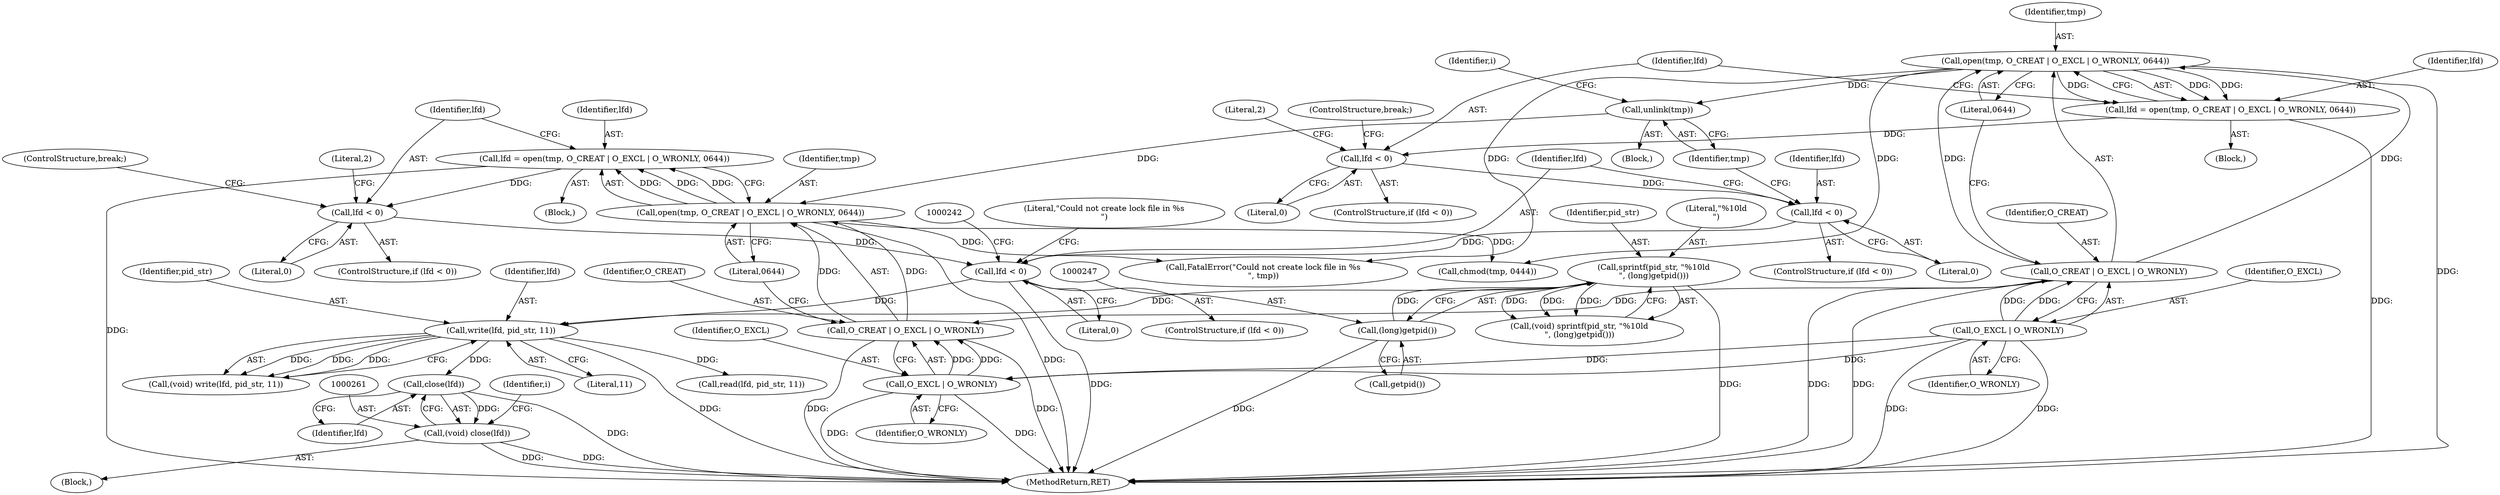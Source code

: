 digraph "0_xserver_6ba44b91e37622ef8c146d8f2ac92d708a18ed34@API" {
"1000262" [label="(Call,close(lfd))"];
"1000251" [label="(Call,write(lfd, pid_str, 11))"];
"1000235" [label="(Call,lfd < 0)"];
"1000224" [label="(Call,lfd < 0)"];
"1000213" [label="(Call,lfd = open(tmp, O_CREAT | O_EXCL | O_WRONLY, 0644))"];
"1000215" [label="(Call,open(tmp, O_CREAT | O_EXCL | O_WRONLY, 0644))"];
"1000204" [label="(Call,unlink(tmp))"];
"1000180" [label="(Call,open(tmp, O_CREAT | O_EXCL | O_WRONLY, 0644))"];
"1000182" [label="(Call,O_CREAT | O_EXCL | O_WRONLY)"];
"1000184" [label="(Call,O_EXCL | O_WRONLY)"];
"1000217" [label="(Call,O_CREAT | O_EXCL | O_WRONLY)"];
"1000219" [label="(Call,O_EXCL | O_WRONLY)"];
"1000200" [label="(Call,lfd < 0)"];
"1000189" [label="(Call,lfd < 0)"];
"1000178" [label="(Call,lfd = open(tmp, O_CREAT | O_EXCL | O_WRONLY, 0644))"];
"1000243" [label="(Call,sprintf(pid_str, \"%10ld\n\", (long)getpid()))"];
"1000246" [label="(Call,(long)getpid())"];
"1000260" [label="(Call,(void) close(lfd))"];
"1000205" [label="(Identifier,tmp)"];
"1000220" [label="(Identifier,O_EXCL)"];
"1000201" [label="(Identifier,lfd)"];
"1000189" [label="(Call,lfd < 0)"];
"1000260" [label="(Call,(void) close(lfd))"];
"1000228" [label="(Literal,2)"];
"1000195" [label="(ControlStructure,break;)"];
"1000246" [label="(Call,(long)getpid())"];
"1000254" [label="(Literal,11)"];
"1000190" [label="(Identifier,lfd)"];
"1000265" [label="(Identifier,i)"];
"1000316" [label="(Call,read(lfd, pid_str, 11))"];
"1000217" [label="(Call,O_CREAT | O_EXCL | O_WRONLY)"];
"1000234" [label="(ControlStructure,if (lfd < 0))"];
"1000185" [label="(Identifier,O_EXCL)"];
"1000245" [label="(Literal,\"%10ld\n\")"];
"1000193" [label="(Literal,2)"];
"1000175" [label="(Block,)"];
"1000182" [label="(Call,O_CREAT | O_EXCL | O_WRONLY)"];
"1000249" [label="(Call,(void) write(lfd, pid_str, 11))"];
"1000253" [label="(Identifier,pid_str)"];
"1000203" [label="(Block,)"];
"1000236" [label="(Identifier,lfd)"];
"1000216" [label="(Identifier,tmp)"];
"1000179" [label="(Identifier,lfd)"];
"1000224" [label="(Call,lfd < 0)"];
"1000226" [label="(Literal,0)"];
"1000218" [label="(Identifier,O_CREAT)"];
"1000237" [label="(Literal,0)"];
"1000225" [label="(Identifier,lfd)"];
"1000202" [label="(Literal,0)"];
"1000239" [label="(Literal,\"Could not create lock file in %s\n\")"];
"1000257" [label="(Call,chmod(tmp, 0444))"];
"1000241" [label="(Call,(void) sprintf(pid_str, \"%10ld\n\", (long)getpid()))"];
"1000252" [label="(Identifier,lfd)"];
"1000200" [label="(Call,lfd < 0)"];
"1000235" [label="(Call,lfd < 0)"];
"1000178" [label="(Call,lfd = open(tmp, O_CREAT | O_EXCL | O_WRONLY, 0644))"];
"1000187" [label="(Literal,0644)"];
"1000262" [label="(Call,close(lfd))"];
"1000213" [label="(Call,lfd = open(tmp, O_CREAT | O_EXCL | O_WRONLY, 0644))"];
"1000180" [label="(Call,open(tmp, O_CREAT | O_EXCL | O_WRONLY, 0644))"];
"1000181" [label="(Identifier,tmp)"];
"1000219" [label="(Call,O_EXCL | O_WRONLY)"];
"1000244" [label="(Identifier,pid_str)"];
"1000186" [label="(Identifier,O_WRONLY)"];
"1000243" [label="(Call,sprintf(pid_str, \"%10ld\n\", (long)getpid()))"];
"1000204" [label="(Call,unlink(tmp))"];
"1000248" [label="(Call,getpid())"];
"1000238" [label="(Call,FatalError(\"Could not create lock file in %s\n\", tmp))"];
"1000222" [label="(Literal,0644)"];
"1000207" [label="(Identifier,i)"];
"1000392" [label="(MethodReturn,RET)"];
"1000215" [label="(Call,open(tmp, O_CREAT | O_EXCL | O_WRONLY, 0644))"];
"1000221" [label="(Identifier,O_WRONLY)"];
"1000199" [label="(ControlStructure,if (lfd < 0))"];
"1000230" [label="(ControlStructure,break;)"];
"1000263" [label="(Identifier,lfd)"];
"1000184" [label="(Call,O_EXCL | O_WRONLY)"];
"1000191" [label="(Literal,0)"];
"1000223" [label="(ControlStructure,if (lfd < 0))"];
"1000210" [label="(Block,)"];
"1000183" [label="(Identifier,O_CREAT)"];
"1000214" [label="(Identifier,lfd)"];
"1000251" [label="(Call,write(lfd, pid_str, 11))"];
"1000111" [label="(Block,)"];
"1000188" [label="(ControlStructure,if (lfd < 0))"];
"1000262" -> "1000260"  [label="AST: "];
"1000262" -> "1000263"  [label="CFG: "];
"1000263" -> "1000262"  [label="AST: "];
"1000260" -> "1000262"  [label="CFG: "];
"1000262" -> "1000392"  [label="DDG: "];
"1000262" -> "1000260"  [label="DDG: "];
"1000251" -> "1000262"  [label="DDG: "];
"1000251" -> "1000249"  [label="AST: "];
"1000251" -> "1000254"  [label="CFG: "];
"1000252" -> "1000251"  [label="AST: "];
"1000253" -> "1000251"  [label="AST: "];
"1000254" -> "1000251"  [label="AST: "];
"1000249" -> "1000251"  [label="CFG: "];
"1000251" -> "1000392"  [label="DDG: "];
"1000251" -> "1000249"  [label="DDG: "];
"1000251" -> "1000249"  [label="DDG: "];
"1000251" -> "1000249"  [label="DDG: "];
"1000235" -> "1000251"  [label="DDG: "];
"1000243" -> "1000251"  [label="DDG: "];
"1000251" -> "1000316"  [label="DDG: "];
"1000235" -> "1000234"  [label="AST: "];
"1000235" -> "1000237"  [label="CFG: "];
"1000236" -> "1000235"  [label="AST: "];
"1000237" -> "1000235"  [label="AST: "];
"1000239" -> "1000235"  [label="CFG: "];
"1000242" -> "1000235"  [label="CFG: "];
"1000235" -> "1000392"  [label="DDG: "];
"1000224" -> "1000235"  [label="DDG: "];
"1000200" -> "1000235"  [label="DDG: "];
"1000224" -> "1000223"  [label="AST: "];
"1000224" -> "1000226"  [label="CFG: "];
"1000225" -> "1000224"  [label="AST: "];
"1000226" -> "1000224"  [label="AST: "];
"1000228" -> "1000224"  [label="CFG: "];
"1000230" -> "1000224"  [label="CFG: "];
"1000213" -> "1000224"  [label="DDG: "];
"1000213" -> "1000210"  [label="AST: "];
"1000213" -> "1000215"  [label="CFG: "];
"1000214" -> "1000213"  [label="AST: "];
"1000215" -> "1000213"  [label="AST: "];
"1000225" -> "1000213"  [label="CFG: "];
"1000213" -> "1000392"  [label="DDG: "];
"1000215" -> "1000213"  [label="DDG: "];
"1000215" -> "1000213"  [label="DDG: "];
"1000215" -> "1000213"  [label="DDG: "];
"1000215" -> "1000222"  [label="CFG: "];
"1000216" -> "1000215"  [label="AST: "];
"1000217" -> "1000215"  [label="AST: "];
"1000222" -> "1000215"  [label="AST: "];
"1000215" -> "1000392"  [label="DDG: "];
"1000204" -> "1000215"  [label="DDG: "];
"1000217" -> "1000215"  [label="DDG: "];
"1000217" -> "1000215"  [label="DDG: "];
"1000215" -> "1000238"  [label="DDG: "];
"1000215" -> "1000257"  [label="DDG: "];
"1000204" -> "1000203"  [label="AST: "];
"1000204" -> "1000205"  [label="CFG: "];
"1000205" -> "1000204"  [label="AST: "];
"1000207" -> "1000204"  [label="CFG: "];
"1000180" -> "1000204"  [label="DDG: "];
"1000180" -> "1000178"  [label="AST: "];
"1000180" -> "1000187"  [label="CFG: "];
"1000181" -> "1000180"  [label="AST: "];
"1000182" -> "1000180"  [label="AST: "];
"1000187" -> "1000180"  [label="AST: "];
"1000178" -> "1000180"  [label="CFG: "];
"1000180" -> "1000392"  [label="DDG: "];
"1000180" -> "1000178"  [label="DDG: "];
"1000180" -> "1000178"  [label="DDG: "];
"1000180" -> "1000178"  [label="DDG: "];
"1000182" -> "1000180"  [label="DDG: "];
"1000182" -> "1000180"  [label="DDG: "];
"1000180" -> "1000238"  [label="DDG: "];
"1000180" -> "1000257"  [label="DDG: "];
"1000182" -> "1000184"  [label="CFG: "];
"1000183" -> "1000182"  [label="AST: "];
"1000184" -> "1000182"  [label="AST: "];
"1000187" -> "1000182"  [label="CFG: "];
"1000182" -> "1000392"  [label="DDG: "];
"1000182" -> "1000392"  [label="DDG: "];
"1000184" -> "1000182"  [label="DDG: "];
"1000184" -> "1000182"  [label="DDG: "];
"1000182" -> "1000217"  [label="DDG: "];
"1000184" -> "1000186"  [label="CFG: "];
"1000185" -> "1000184"  [label="AST: "];
"1000186" -> "1000184"  [label="AST: "];
"1000184" -> "1000392"  [label="DDG: "];
"1000184" -> "1000392"  [label="DDG: "];
"1000184" -> "1000219"  [label="DDG: "];
"1000184" -> "1000219"  [label="DDG: "];
"1000217" -> "1000219"  [label="CFG: "];
"1000218" -> "1000217"  [label="AST: "];
"1000219" -> "1000217"  [label="AST: "];
"1000222" -> "1000217"  [label="CFG: "];
"1000217" -> "1000392"  [label="DDG: "];
"1000217" -> "1000392"  [label="DDG: "];
"1000219" -> "1000217"  [label="DDG: "];
"1000219" -> "1000217"  [label="DDG: "];
"1000219" -> "1000221"  [label="CFG: "];
"1000220" -> "1000219"  [label="AST: "];
"1000221" -> "1000219"  [label="AST: "];
"1000219" -> "1000392"  [label="DDG: "];
"1000219" -> "1000392"  [label="DDG: "];
"1000200" -> "1000199"  [label="AST: "];
"1000200" -> "1000202"  [label="CFG: "];
"1000201" -> "1000200"  [label="AST: "];
"1000202" -> "1000200"  [label="AST: "];
"1000205" -> "1000200"  [label="CFG: "];
"1000236" -> "1000200"  [label="CFG: "];
"1000189" -> "1000200"  [label="DDG: "];
"1000189" -> "1000188"  [label="AST: "];
"1000189" -> "1000191"  [label="CFG: "];
"1000190" -> "1000189"  [label="AST: "];
"1000191" -> "1000189"  [label="AST: "];
"1000193" -> "1000189"  [label="CFG: "];
"1000195" -> "1000189"  [label="CFG: "];
"1000178" -> "1000189"  [label="DDG: "];
"1000178" -> "1000175"  [label="AST: "];
"1000179" -> "1000178"  [label="AST: "];
"1000190" -> "1000178"  [label="CFG: "];
"1000178" -> "1000392"  [label="DDG: "];
"1000243" -> "1000241"  [label="AST: "];
"1000243" -> "1000246"  [label="CFG: "];
"1000244" -> "1000243"  [label="AST: "];
"1000245" -> "1000243"  [label="AST: "];
"1000246" -> "1000243"  [label="AST: "];
"1000241" -> "1000243"  [label="CFG: "];
"1000243" -> "1000392"  [label="DDG: "];
"1000243" -> "1000241"  [label="DDG: "];
"1000243" -> "1000241"  [label="DDG: "];
"1000243" -> "1000241"  [label="DDG: "];
"1000246" -> "1000243"  [label="DDG: "];
"1000246" -> "1000248"  [label="CFG: "];
"1000247" -> "1000246"  [label="AST: "];
"1000248" -> "1000246"  [label="AST: "];
"1000246" -> "1000392"  [label="DDG: "];
"1000260" -> "1000111"  [label="AST: "];
"1000261" -> "1000260"  [label="AST: "];
"1000265" -> "1000260"  [label="CFG: "];
"1000260" -> "1000392"  [label="DDG: "];
"1000260" -> "1000392"  [label="DDG: "];
}
